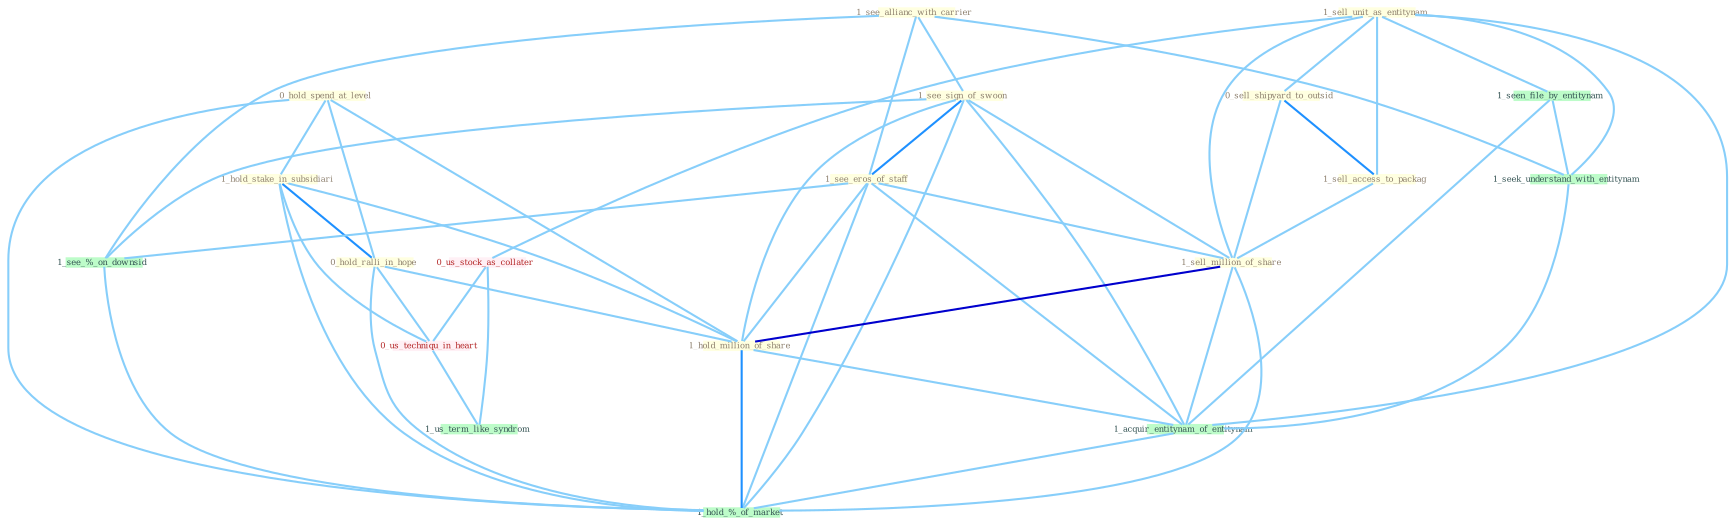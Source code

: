 Graph G{ 
    node
    [shape=polygon,style=filled,width=.5,height=.06,color="#BDFCC9",fixedsize=true,fontsize=4,
    fontcolor="#2f4f4f"];
    {node
    [color="#ffffe0", fontcolor="#8b7d6b"] "0_hold_spend_at_level " "1_sell_unit_as_entitynam " "1_see_allianc_with_carrier " "1_hold_stake_in_subsidiari " "0_sell_shipyard_to_outsid " "1_see_sign_of_swoon " "1_sell_access_to_packag " "0_hold_ralli_in_hope " "1_see_eros_of_staff " "1_sell_million_of_share " "1_hold_million_of_share "}
{node [color="#fff0f5", fontcolor="#b22222"] "0_us_stock_as_collater " "0_us_techniqu_in_heart "}
edge [color="#B0E2FF"];

	"0_hold_spend_at_level " -- "1_hold_stake_in_subsidiari " [w="1", color="#87cefa" ];
	"0_hold_spend_at_level " -- "0_hold_ralli_in_hope " [w="1", color="#87cefa" ];
	"0_hold_spend_at_level " -- "1_hold_million_of_share " [w="1", color="#87cefa" ];
	"0_hold_spend_at_level " -- "1_hold_%_of_market " [w="1", color="#87cefa" ];
	"1_sell_unit_as_entitynam " -- "0_sell_shipyard_to_outsid " [w="1", color="#87cefa" ];
	"1_sell_unit_as_entitynam " -- "1_sell_access_to_packag " [w="1", color="#87cefa" ];
	"1_sell_unit_as_entitynam " -- "1_sell_million_of_share " [w="1", color="#87cefa" ];
	"1_sell_unit_as_entitynam " -- "1_seen_file_by_entitynam " [w="1", color="#87cefa" ];
	"1_sell_unit_as_entitynam " -- "0_us_stock_as_collater " [w="1", color="#87cefa" ];
	"1_sell_unit_as_entitynam " -- "1_seek_understand_with_entitynam " [w="1", color="#87cefa" ];
	"1_sell_unit_as_entitynam " -- "1_acquir_entitynam_of_entitynam " [w="1", color="#87cefa" ];
	"1_see_allianc_with_carrier " -- "1_see_sign_of_swoon " [w="1", color="#87cefa" ];
	"1_see_allianc_with_carrier " -- "1_see_eros_of_staff " [w="1", color="#87cefa" ];
	"1_see_allianc_with_carrier " -- "1_seek_understand_with_entitynam " [w="1", color="#87cefa" ];
	"1_see_allianc_with_carrier " -- "1_see_%_on_downsid " [w="1", color="#87cefa" ];
	"1_hold_stake_in_subsidiari " -- "0_hold_ralli_in_hope " [w="2", color="#1e90ff" , len=0.8];
	"1_hold_stake_in_subsidiari " -- "1_hold_million_of_share " [w="1", color="#87cefa" ];
	"1_hold_stake_in_subsidiari " -- "0_us_techniqu_in_heart " [w="1", color="#87cefa" ];
	"1_hold_stake_in_subsidiari " -- "1_hold_%_of_market " [w="1", color="#87cefa" ];
	"0_sell_shipyard_to_outsid " -- "1_sell_access_to_packag " [w="2", color="#1e90ff" , len=0.8];
	"0_sell_shipyard_to_outsid " -- "1_sell_million_of_share " [w="1", color="#87cefa" ];
	"1_see_sign_of_swoon " -- "1_see_eros_of_staff " [w="2", color="#1e90ff" , len=0.8];
	"1_see_sign_of_swoon " -- "1_sell_million_of_share " [w="1", color="#87cefa" ];
	"1_see_sign_of_swoon " -- "1_hold_million_of_share " [w="1", color="#87cefa" ];
	"1_see_sign_of_swoon " -- "1_acquir_entitynam_of_entitynam " [w="1", color="#87cefa" ];
	"1_see_sign_of_swoon " -- "1_see_%_on_downsid " [w="1", color="#87cefa" ];
	"1_see_sign_of_swoon " -- "1_hold_%_of_market " [w="1", color="#87cefa" ];
	"1_sell_access_to_packag " -- "1_sell_million_of_share " [w="1", color="#87cefa" ];
	"0_hold_ralli_in_hope " -- "1_hold_million_of_share " [w="1", color="#87cefa" ];
	"0_hold_ralli_in_hope " -- "0_us_techniqu_in_heart " [w="1", color="#87cefa" ];
	"0_hold_ralli_in_hope " -- "1_hold_%_of_market " [w="1", color="#87cefa" ];
	"1_see_eros_of_staff " -- "1_sell_million_of_share " [w="1", color="#87cefa" ];
	"1_see_eros_of_staff " -- "1_hold_million_of_share " [w="1", color="#87cefa" ];
	"1_see_eros_of_staff " -- "1_acquir_entitynam_of_entitynam " [w="1", color="#87cefa" ];
	"1_see_eros_of_staff " -- "1_see_%_on_downsid " [w="1", color="#87cefa" ];
	"1_see_eros_of_staff " -- "1_hold_%_of_market " [w="1", color="#87cefa" ];
	"1_sell_million_of_share " -- "1_hold_million_of_share " [w="3", color="#0000cd" , len=0.6];
	"1_sell_million_of_share " -- "1_acquir_entitynam_of_entitynam " [w="1", color="#87cefa" ];
	"1_sell_million_of_share " -- "1_hold_%_of_market " [w="1", color="#87cefa" ];
	"1_hold_million_of_share " -- "1_acquir_entitynam_of_entitynam " [w="1", color="#87cefa" ];
	"1_hold_million_of_share " -- "1_hold_%_of_market " [w="2", color="#1e90ff" , len=0.8];
	"1_seen_file_by_entitynam " -- "1_seek_understand_with_entitynam " [w="1", color="#87cefa" ];
	"1_seen_file_by_entitynam " -- "1_acquir_entitynam_of_entitynam " [w="1", color="#87cefa" ];
	"0_us_stock_as_collater " -- "0_us_techniqu_in_heart " [w="1", color="#87cefa" ];
	"0_us_stock_as_collater " -- "1_us_term_like_syndrom " [w="1", color="#87cefa" ];
	"1_seek_understand_with_entitynam " -- "1_acquir_entitynam_of_entitynam " [w="1", color="#87cefa" ];
	"1_acquir_entitynam_of_entitynam " -- "1_hold_%_of_market " [w="1", color="#87cefa" ];
	"0_us_techniqu_in_heart " -- "1_us_term_like_syndrom " [w="1", color="#87cefa" ];
	"1_see_%_on_downsid " -- "1_hold_%_of_market " [w="1", color="#87cefa" ];
}